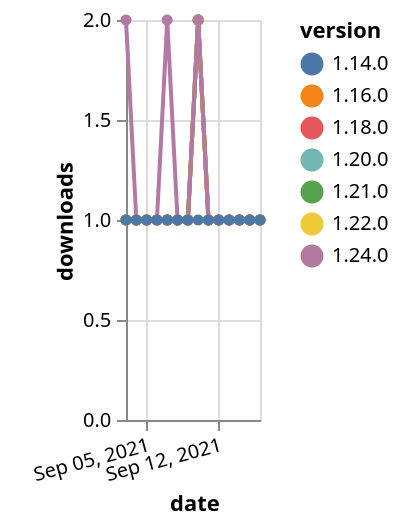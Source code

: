 {"$schema": "https://vega.github.io/schema/vega-lite/v5.json", "description": "A simple bar chart with embedded data.", "data": {"values": [{"date": "2021-09-03", "total": 179, "delta": 1, "version": "1.18.0"}, {"date": "2021-09-04", "total": 180, "delta": 1, "version": "1.18.0"}, {"date": "2021-09-05", "total": 181, "delta": 1, "version": "1.18.0"}, {"date": "2021-09-06", "total": 182, "delta": 1, "version": "1.18.0"}, {"date": "2021-09-07", "total": 183, "delta": 1, "version": "1.18.0"}, {"date": "2021-09-08", "total": 184, "delta": 1, "version": "1.18.0"}, {"date": "2021-09-09", "total": 185, "delta": 1, "version": "1.18.0"}, {"date": "2021-09-10", "total": 187, "delta": 2, "version": "1.18.0"}, {"date": "2021-09-11", "total": 188, "delta": 1, "version": "1.18.0"}, {"date": "2021-09-12", "total": 189, "delta": 1, "version": "1.18.0"}, {"date": "2021-09-13", "total": 190, "delta": 1, "version": "1.18.0"}, {"date": "2021-09-14", "total": 191, "delta": 1, "version": "1.18.0"}, {"date": "2021-09-15", "total": 192, "delta": 1, "version": "1.18.0"}, {"date": "2021-09-16", "total": 193, "delta": 1, "version": "1.18.0"}, {"date": "2021-09-03", "total": 164, "delta": 1, "version": "1.22.0"}, {"date": "2021-09-04", "total": 165, "delta": 1, "version": "1.22.0"}, {"date": "2021-09-05", "total": 166, "delta": 1, "version": "1.22.0"}, {"date": "2021-09-06", "total": 167, "delta": 1, "version": "1.22.0"}, {"date": "2021-09-07", "total": 168, "delta": 1, "version": "1.22.0"}, {"date": "2021-09-08", "total": 169, "delta": 1, "version": "1.22.0"}, {"date": "2021-09-09", "total": 170, "delta": 1, "version": "1.22.0"}, {"date": "2021-09-10", "total": 172, "delta": 2, "version": "1.22.0"}, {"date": "2021-09-11", "total": 173, "delta": 1, "version": "1.22.0"}, {"date": "2021-09-12", "total": 174, "delta": 1, "version": "1.22.0"}, {"date": "2021-09-13", "total": 175, "delta": 1, "version": "1.22.0"}, {"date": "2021-09-14", "total": 176, "delta": 1, "version": "1.22.0"}, {"date": "2021-09-15", "total": 177, "delta": 1, "version": "1.22.0"}, {"date": "2021-09-16", "total": 178, "delta": 1, "version": "1.22.0"}, {"date": "2021-09-03", "total": 157, "delta": 1, "version": "1.20.0"}, {"date": "2021-09-04", "total": 158, "delta": 1, "version": "1.20.0"}, {"date": "2021-09-05", "total": 159, "delta": 1, "version": "1.20.0"}, {"date": "2021-09-06", "total": 160, "delta": 1, "version": "1.20.0"}, {"date": "2021-09-07", "total": 161, "delta": 1, "version": "1.20.0"}, {"date": "2021-09-08", "total": 162, "delta": 1, "version": "1.20.0"}, {"date": "2021-09-09", "total": 163, "delta": 1, "version": "1.20.0"}, {"date": "2021-09-10", "total": 165, "delta": 2, "version": "1.20.0"}, {"date": "2021-09-11", "total": 166, "delta": 1, "version": "1.20.0"}, {"date": "2021-09-12", "total": 167, "delta": 1, "version": "1.20.0"}, {"date": "2021-09-13", "total": 168, "delta": 1, "version": "1.20.0"}, {"date": "2021-09-14", "total": 169, "delta": 1, "version": "1.20.0"}, {"date": "2021-09-15", "total": 170, "delta": 1, "version": "1.20.0"}, {"date": "2021-09-16", "total": 171, "delta": 1, "version": "1.20.0"}, {"date": "2021-09-03", "total": 136, "delta": 1, "version": "1.21.0"}, {"date": "2021-09-04", "total": 137, "delta": 1, "version": "1.21.0"}, {"date": "2021-09-05", "total": 138, "delta": 1, "version": "1.21.0"}, {"date": "2021-09-06", "total": 139, "delta": 1, "version": "1.21.0"}, {"date": "2021-09-07", "total": 140, "delta": 1, "version": "1.21.0"}, {"date": "2021-09-08", "total": 141, "delta": 1, "version": "1.21.0"}, {"date": "2021-09-09", "total": 142, "delta": 1, "version": "1.21.0"}, {"date": "2021-09-10", "total": 144, "delta": 2, "version": "1.21.0"}, {"date": "2021-09-11", "total": 145, "delta": 1, "version": "1.21.0"}, {"date": "2021-09-12", "total": 146, "delta": 1, "version": "1.21.0"}, {"date": "2021-09-13", "total": 147, "delta": 1, "version": "1.21.0"}, {"date": "2021-09-14", "total": 148, "delta": 1, "version": "1.21.0"}, {"date": "2021-09-15", "total": 149, "delta": 1, "version": "1.21.0"}, {"date": "2021-09-16", "total": 150, "delta": 1, "version": "1.21.0"}, {"date": "2021-09-03", "total": 297, "delta": 1, "version": "1.16.0"}, {"date": "2021-09-04", "total": 298, "delta": 1, "version": "1.16.0"}, {"date": "2021-09-05", "total": 299, "delta": 1, "version": "1.16.0"}, {"date": "2021-09-06", "total": 300, "delta": 1, "version": "1.16.0"}, {"date": "2021-09-07", "total": 301, "delta": 1, "version": "1.16.0"}, {"date": "2021-09-08", "total": 302, "delta": 1, "version": "1.16.0"}, {"date": "2021-09-09", "total": 303, "delta": 1, "version": "1.16.0"}, {"date": "2021-09-10", "total": 305, "delta": 2, "version": "1.16.0"}, {"date": "2021-09-11", "total": 306, "delta": 1, "version": "1.16.0"}, {"date": "2021-09-12", "total": 307, "delta": 1, "version": "1.16.0"}, {"date": "2021-09-13", "total": 308, "delta": 1, "version": "1.16.0"}, {"date": "2021-09-14", "total": 309, "delta": 1, "version": "1.16.0"}, {"date": "2021-09-15", "total": 310, "delta": 1, "version": "1.16.0"}, {"date": "2021-09-16", "total": 311, "delta": 1, "version": "1.16.0"}, {"date": "2021-09-03", "total": 111, "delta": 2, "version": "1.24.0"}, {"date": "2021-09-04", "total": 112, "delta": 1, "version": "1.24.0"}, {"date": "2021-09-05", "total": 113, "delta": 1, "version": "1.24.0"}, {"date": "2021-09-06", "total": 114, "delta": 1, "version": "1.24.0"}, {"date": "2021-09-07", "total": 116, "delta": 2, "version": "1.24.0"}, {"date": "2021-09-08", "total": 117, "delta": 1, "version": "1.24.0"}, {"date": "2021-09-09", "total": 118, "delta": 1, "version": "1.24.0"}, {"date": "2021-09-10", "total": 120, "delta": 2, "version": "1.24.0"}, {"date": "2021-09-11", "total": 121, "delta": 1, "version": "1.24.0"}, {"date": "2021-09-12", "total": 122, "delta": 1, "version": "1.24.0"}, {"date": "2021-09-13", "total": 123, "delta": 1, "version": "1.24.0"}, {"date": "2021-09-14", "total": 124, "delta": 1, "version": "1.24.0"}, {"date": "2021-09-15", "total": 125, "delta": 1, "version": "1.24.0"}, {"date": "2021-09-16", "total": 126, "delta": 1, "version": "1.24.0"}, {"date": "2021-09-03", "total": 218, "delta": 1, "version": "1.14.0"}, {"date": "2021-09-04", "total": 219, "delta": 1, "version": "1.14.0"}, {"date": "2021-09-05", "total": 220, "delta": 1, "version": "1.14.0"}, {"date": "2021-09-06", "total": 221, "delta": 1, "version": "1.14.0"}, {"date": "2021-09-07", "total": 222, "delta": 1, "version": "1.14.0"}, {"date": "2021-09-08", "total": 223, "delta": 1, "version": "1.14.0"}, {"date": "2021-09-09", "total": 224, "delta": 1, "version": "1.14.0"}, {"date": "2021-09-10", "total": 225, "delta": 1, "version": "1.14.0"}, {"date": "2021-09-11", "total": 226, "delta": 1, "version": "1.14.0"}, {"date": "2021-09-12", "total": 227, "delta": 1, "version": "1.14.0"}, {"date": "2021-09-13", "total": 228, "delta": 1, "version": "1.14.0"}, {"date": "2021-09-14", "total": 229, "delta": 1, "version": "1.14.0"}, {"date": "2021-09-15", "total": 230, "delta": 1, "version": "1.14.0"}, {"date": "2021-09-16", "total": 231, "delta": 1, "version": "1.14.0"}]}, "width": "container", "mark": {"type": "line", "point": {"filled": true}}, "encoding": {"x": {"field": "date", "type": "temporal", "timeUnit": "yearmonthdate", "title": "date", "axis": {"labelAngle": -15}}, "y": {"field": "delta", "type": "quantitative", "title": "downloads"}, "color": {"field": "version", "type": "nominal"}, "tooltip": {"field": "delta"}}}